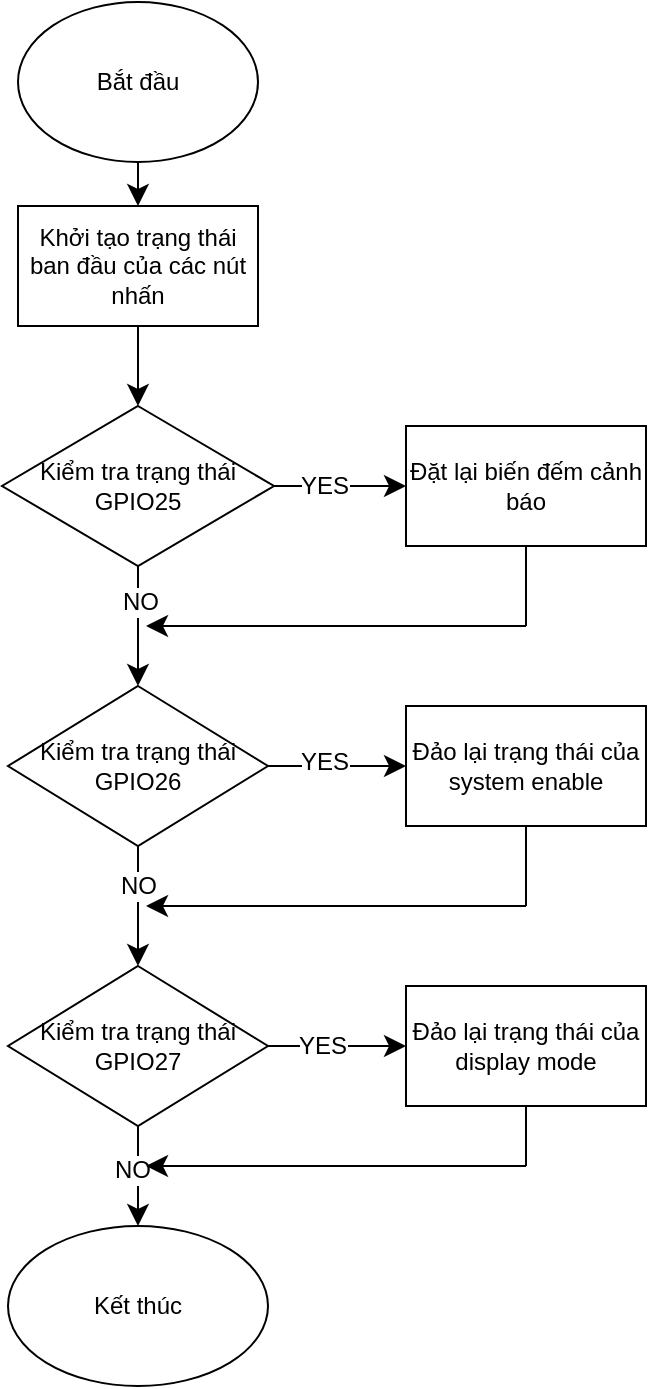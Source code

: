<mxfile version="27.1.4">
  <diagram name="Trang-1" id="1f0PfflVzzfsGZ1iawQV">
    <mxGraphModel dx="1361" dy="1206" grid="0" gridSize="10" guides="1" tooltips="1" connect="1" arrows="1" fold="1" page="0" pageScale="1" pageWidth="1169" pageHeight="1654" math="0" shadow="0">
      <root>
        <mxCell id="0" />
        <mxCell id="1" parent="0" />
        <mxCell id="FG7W0Npe7aqC11CK1ajt-10" value="" style="edgeStyle=none;curved=1;rounded=0;orthogonalLoop=1;jettySize=auto;html=1;fontSize=12;startSize=8;endSize=8;" edge="1" parent="1" source="FG7W0Npe7aqC11CK1ajt-1" target="FG7W0Npe7aqC11CK1ajt-9">
          <mxGeometry relative="1" as="geometry" />
        </mxCell>
        <mxCell id="FG7W0Npe7aqC11CK1ajt-1" value="Bắt đầu" style="ellipse;whiteSpace=wrap;html=1;" vertex="1" parent="1">
          <mxGeometry x="136" y="-122" width="120" height="80" as="geometry" />
        </mxCell>
        <mxCell id="FG7W0Npe7aqC11CK1ajt-6" value="" style="edgeStyle=none;curved=1;rounded=0;orthogonalLoop=1;jettySize=auto;html=1;fontSize=12;startSize=8;endSize=8;" edge="1" parent="1" source="FG7W0Npe7aqC11CK1ajt-3" target="FG7W0Npe7aqC11CK1ajt-5">
          <mxGeometry relative="1" as="geometry" />
        </mxCell>
        <mxCell id="FG7W0Npe7aqC11CK1ajt-21" value="NO" style="edgeLabel;html=1;align=center;verticalAlign=middle;resizable=0;points=[];fontSize=12;" vertex="1" connectable="0" parent="FG7W0Npe7aqC11CK1ajt-6">
          <mxGeometry x="-0.401" y="1" relative="1" as="geometry">
            <mxPoint as="offset" />
          </mxGeometry>
        </mxCell>
        <mxCell id="FG7W0Npe7aqC11CK1ajt-13" value="" style="edgeStyle=none;curved=1;rounded=0;orthogonalLoop=1;jettySize=auto;html=1;fontSize=12;startSize=8;endSize=8;" edge="1" parent="1" source="FG7W0Npe7aqC11CK1ajt-3" target="FG7W0Npe7aqC11CK1ajt-12">
          <mxGeometry relative="1" as="geometry" />
        </mxCell>
        <mxCell id="FG7W0Npe7aqC11CK1ajt-22" value="YES" style="edgeLabel;html=1;align=center;verticalAlign=middle;resizable=0;points=[];fontSize=12;" vertex="1" connectable="0" parent="FG7W0Npe7aqC11CK1ajt-13">
          <mxGeometry x="-0.252" relative="1" as="geometry">
            <mxPoint as="offset" />
          </mxGeometry>
        </mxCell>
        <mxCell id="FG7W0Npe7aqC11CK1ajt-3" value="Kiểm tra trạng thái&lt;br&gt;GPIO25" style="rhombus;whiteSpace=wrap;html=1;" vertex="1" parent="1">
          <mxGeometry x="128" y="80" width="136" height="80" as="geometry" />
        </mxCell>
        <mxCell id="FG7W0Npe7aqC11CK1ajt-8" value="" style="edgeStyle=none;curved=1;rounded=0;orthogonalLoop=1;jettySize=auto;html=1;fontSize=12;startSize=8;endSize=8;" edge="1" parent="1" source="FG7W0Npe7aqC11CK1ajt-5" target="FG7W0Npe7aqC11CK1ajt-7">
          <mxGeometry relative="1" as="geometry" />
        </mxCell>
        <mxCell id="FG7W0Npe7aqC11CK1ajt-24" value="NO" style="edgeLabel;html=1;align=center;verticalAlign=middle;resizable=0;points=[];fontSize=12;" vertex="1" connectable="0" parent="FG7W0Npe7aqC11CK1ajt-8">
          <mxGeometry x="-0.707" relative="1" as="geometry">
            <mxPoint y="11" as="offset" />
          </mxGeometry>
        </mxCell>
        <mxCell id="FG7W0Npe7aqC11CK1ajt-5" value="Kiểm tra trạng thái&lt;br&gt;GPIO26" style="rhombus;whiteSpace=wrap;html=1;" vertex="1" parent="1">
          <mxGeometry x="131" y="220" width="130" height="80" as="geometry" />
        </mxCell>
        <mxCell id="FG7W0Npe7aqC11CK1ajt-26" value="" style="edgeStyle=none;curved=1;rounded=0;orthogonalLoop=1;jettySize=auto;html=1;fontSize=12;startSize=8;endSize=8;" edge="1" parent="1" source="FG7W0Npe7aqC11CK1ajt-7" target="FG7W0Npe7aqC11CK1ajt-25">
          <mxGeometry relative="1" as="geometry" />
        </mxCell>
        <mxCell id="FG7W0Npe7aqC11CK1ajt-27" value="YES" style="edgeLabel;html=1;align=center;verticalAlign=middle;resizable=0;points=[];fontSize=12;" vertex="1" connectable="0" parent="FG7W0Npe7aqC11CK1ajt-26">
          <mxGeometry x="-0.233" relative="1" as="geometry">
            <mxPoint as="offset" />
          </mxGeometry>
        </mxCell>
        <mxCell id="FG7W0Npe7aqC11CK1ajt-29" value="" style="edgeStyle=none;curved=1;rounded=0;orthogonalLoop=1;jettySize=auto;html=1;fontSize=12;startSize=8;endSize=8;" edge="1" parent="1" source="FG7W0Npe7aqC11CK1ajt-7" target="FG7W0Npe7aqC11CK1ajt-28">
          <mxGeometry relative="1" as="geometry" />
        </mxCell>
        <mxCell id="FG7W0Npe7aqC11CK1ajt-33" value="NO" style="edgeLabel;html=1;align=center;verticalAlign=middle;resizable=0;points=[];fontSize=12;" vertex="1" connectable="0" parent="FG7W0Npe7aqC11CK1ajt-29">
          <mxGeometry x="-0.148" y="-3" relative="1" as="geometry">
            <mxPoint as="offset" />
          </mxGeometry>
        </mxCell>
        <mxCell id="FG7W0Npe7aqC11CK1ajt-7" value="Kiểm tra trạng thái&lt;br&gt;GPIO27" style="rhombus;whiteSpace=wrap;html=1;" vertex="1" parent="1">
          <mxGeometry x="131" y="360" width="130" height="80" as="geometry" />
        </mxCell>
        <mxCell id="FG7W0Npe7aqC11CK1ajt-11" value="" style="edgeStyle=none;curved=1;rounded=0;orthogonalLoop=1;jettySize=auto;html=1;fontSize=12;startSize=8;endSize=8;entryX=0.5;entryY=0;entryDx=0;entryDy=0;" edge="1" parent="1" source="FG7W0Npe7aqC11CK1ajt-9" target="FG7W0Npe7aqC11CK1ajt-3">
          <mxGeometry relative="1" as="geometry" />
        </mxCell>
        <mxCell id="FG7W0Npe7aqC11CK1ajt-9" value="Khởi tạo trạng thái ban đầu của các nút nhấn" style="rounded=0;whiteSpace=wrap;html=1;" vertex="1" parent="1">
          <mxGeometry x="136" y="-20" width="120" height="60" as="geometry" />
        </mxCell>
        <mxCell id="FG7W0Npe7aqC11CK1ajt-12" value="Đặt lại biến đếm cảnh báo" style="whiteSpace=wrap;html=1;" vertex="1" parent="1">
          <mxGeometry x="330" y="90" width="120" height="60" as="geometry" />
        </mxCell>
        <mxCell id="FG7W0Npe7aqC11CK1ajt-15" value="" style="endArrow=none;html=1;rounded=0;fontSize=12;startSize=8;endSize=8;curved=1;entryX=0.5;entryY=1;entryDx=0;entryDy=0;" edge="1" parent="1" target="FG7W0Npe7aqC11CK1ajt-12">
          <mxGeometry width="50" height="50" relative="1" as="geometry">
            <mxPoint x="390" y="190" as="sourcePoint" />
            <mxPoint x="170" y="150" as="targetPoint" />
          </mxGeometry>
        </mxCell>
        <mxCell id="FG7W0Npe7aqC11CK1ajt-16" value="" style="endArrow=classic;html=1;rounded=0;fontSize=12;startSize=8;endSize=8;curved=1;" edge="1" parent="1">
          <mxGeometry width="50" height="50" relative="1" as="geometry">
            <mxPoint x="390" y="190" as="sourcePoint" />
            <mxPoint x="200" y="190" as="targetPoint" />
            <Array as="points">
              <mxPoint x="280" y="190" />
            </Array>
          </mxGeometry>
        </mxCell>
        <mxCell id="FG7W0Npe7aqC11CK1ajt-17" value="" style="endArrow=classic;html=1;rounded=0;fontSize=12;startSize=8;endSize=8;curved=1;exitX=1;exitY=0.5;exitDx=0;exitDy=0;" edge="1" parent="1" source="FG7W0Npe7aqC11CK1ajt-5" target="FG7W0Npe7aqC11CK1ajt-18">
          <mxGeometry width="50" height="50" relative="1" as="geometry">
            <mxPoint x="120" y="200" as="sourcePoint" />
            <mxPoint x="170" y="150" as="targetPoint" />
          </mxGeometry>
        </mxCell>
        <mxCell id="FG7W0Npe7aqC11CK1ajt-23" value="YES" style="edgeLabel;html=1;align=center;verticalAlign=middle;resizable=0;points=[];fontSize=12;" vertex="1" connectable="0" parent="FG7W0Npe7aqC11CK1ajt-17">
          <mxGeometry x="-0.185" y="2" relative="1" as="geometry">
            <mxPoint as="offset" />
          </mxGeometry>
        </mxCell>
        <mxCell id="FG7W0Npe7aqC11CK1ajt-18" value="Đảo lại trạng thái của system enable" style="rounded=0;whiteSpace=wrap;html=1;" vertex="1" parent="1">
          <mxGeometry x="330" y="230" width="120" height="60" as="geometry" />
        </mxCell>
        <mxCell id="FG7W0Npe7aqC11CK1ajt-19" value="" style="endArrow=none;html=1;rounded=0;fontSize=12;startSize=8;endSize=8;curved=1;entryX=0.5;entryY=1;entryDx=0;entryDy=0;" edge="1" parent="1" target="FG7W0Npe7aqC11CK1ajt-18">
          <mxGeometry width="50" height="50" relative="1" as="geometry">
            <mxPoint x="390" y="330" as="sourcePoint" />
            <mxPoint x="170" y="150" as="targetPoint" />
          </mxGeometry>
        </mxCell>
        <mxCell id="FG7W0Npe7aqC11CK1ajt-20" value="" style="endArrow=classic;html=1;rounded=0;fontSize=12;startSize=8;endSize=8;curved=1;" edge="1" parent="1">
          <mxGeometry width="50" height="50" relative="1" as="geometry">
            <mxPoint x="390" y="330" as="sourcePoint" />
            <mxPoint x="200" y="330" as="targetPoint" />
          </mxGeometry>
        </mxCell>
        <mxCell id="FG7W0Npe7aqC11CK1ajt-25" value="Đảo lại trạng thái của display mode" style="whiteSpace=wrap;html=1;" vertex="1" parent="1">
          <mxGeometry x="330" y="370" width="120" height="60" as="geometry" />
        </mxCell>
        <mxCell id="FG7W0Npe7aqC11CK1ajt-28" value="Kết thúc" style="ellipse;whiteSpace=wrap;html=1;" vertex="1" parent="1">
          <mxGeometry x="131" y="490" width="130" height="80" as="geometry" />
        </mxCell>
        <mxCell id="FG7W0Npe7aqC11CK1ajt-30" value="" style="endArrow=none;html=1;rounded=0;fontSize=12;startSize=8;endSize=8;curved=1;entryX=0.5;entryY=1;entryDx=0;entryDy=0;" edge="1" parent="1" target="FG7W0Npe7aqC11CK1ajt-25">
          <mxGeometry width="50" height="50" relative="1" as="geometry">
            <mxPoint x="390" y="460" as="sourcePoint" />
            <mxPoint x="170" y="250" as="targetPoint" />
          </mxGeometry>
        </mxCell>
        <mxCell id="FG7W0Npe7aqC11CK1ajt-31" value="" style="endArrow=classic;html=1;rounded=0;fontSize=12;startSize=8;endSize=8;curved=1;" edge="1" parent="1">
          <mxGeometry width="50" height="50" relative="1" as="geometry">
            <mxPoint x="390" y="460" as="sourcePoint" />
            <mxPoint x="200" y="460" as="targetPoint" />
          </mxGeometry>
        </mxCell>
      </root>
    </mxGraphModel>
  </diagram>
</mxfile>
